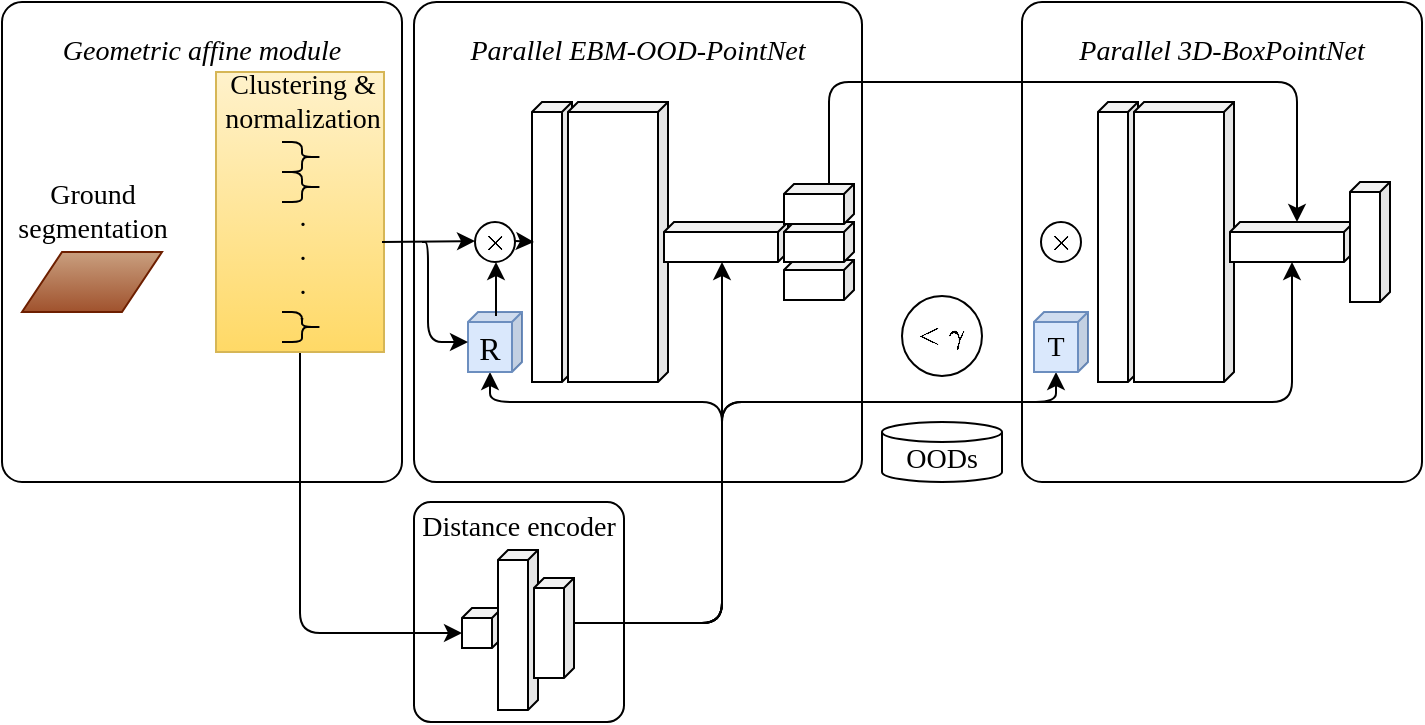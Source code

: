 <mxfile version="17.5.0" type="github">
  <diagram id="GZbshFFZDwSNXqe_PybA" name="Page-1">
    <mxGraphModel dx="1350" dy="793" grid="1" gridSize="10" guides="1" tooltips="1" connect="1" arrows="1" fold="1" page="1" pageScale="1" pageWidth="827" pageHeight="1169" math="1" shadow="0">
      <root>
        <mxCell id="0" />
        <mxCell id="1" parent="0" />
        <mxCell id="l7Pvp1b1g0So3MUCpbeX-27" value="&lt;div&gt;Distance encoder&lt;/div&gt;&lt;div&gt;&lt;br&gt;&lt;/div&gt;&lt;div&gt;&lt;br&gt;&lt;/div&gt;&lt;div&gt;&lt;br&gt;&lt;/div&gt;&lt;div&gt;&lt;br&gt;&lt;/div&gt;&lt;div&gt;&lt;br&gt;&lt;/div&gt;" style="rounded=1;whiteSpace=wrap;html=1;fontFamily=Times New Roman;fontSize=14;gradientColor=none;gradientDirection=north;arcSize=8;" vertex="1" parent="1">
          <mxGeometry x="266" y="260" width="105" height="110" as="geometry" />
        </mxCell>
        <mxCell id="Kx8_sQ4NVTLF2Z_cxWmw-4" value="&lt;div&gt;&lt;i&gt;&lt;font style=&quot;font-size: 14px&quot;&gt;&lt;font face=&quot;Times New Roman&quot;&gt;Parallel 3D-BoxPointNet&lt;br&gt;&lt;/font&gt;&lt;/font&gt;&lt;/i&gt;&lt;/div&gt;&lt;div&gt;&lt;i&gt;&lt;font size=&quot;3&quot;&gt;&lt;font face=&quot;Times New Roman&quot;&gt;&lt;br&gt;&lt;/font&gt;&lt;/font&gt;&lt;/i&gt;&lt;/div&gt;&lt;div&gt;&lt;i&gt;&lt;font size=&quot;3&quot;&gt;&lt;font face=&quot;Times New Roman&quot;&gt;&lt;br&gt;&lt;/font&gt;&lt;/font&gt;&lt;/i&gt;&lt;/div&gt;&lt;div&gt;&lt;i&gt;&lt;font size=&quot;3&quot;&gt;&lt;font face=&quot;Times New Roman&quot;&gt;&lt;br&gt;&lt;/font&gt;&lt;/font&gt;&lt;/i&gt;&lt;/div&gt;&lt;div&gt;&lt;i&gt;&lt;font size=&quot;3&quot;&gt;&lt;font face=&quot;Times New Roman&quot;&gt;&lt;br&gt;&lt;/font&gt;&lt;/font&gt;&lt;/i&gt;&lt;/div&gt;&lt;div&gt;&lt;i&gt;&lt;font size=&quot;3&quot;&gt;&lt;font face=&quot;Times New Roman&quot;&gt;&lt;br&gt;&lt;/font&gt;&lt;/font&gt;&lt;/i&gt;&lt;/div&gt;&lt;div&gt;&lt;i&gt;&lt;font size=&quot;3&quot;&gt;&lt;font face=&quot;Times New Roman&quot;&gt;&lt;br&gt;&lt;/font&gt;&lt;/font&gt;&lt;/i&gt;&lt;/div&gt;&lt;div&gt;&lt;i&gt;&lt;font size=&quot;3&quot;&gt;&lt;font face=&quot;Times New Roman&quot;&gt;&lt;br&gt;&lt;/font&gt;&lt;/font&gt;&lt;/i&gt;&lt;/div&gt;&lt;div&gt;&lt;i&gt;&lt;font size=&quot;3&quot;&gt;&lt;font face=&quot;Times New Roman&quot;&gt;&lt;br&gt;&lt;/font&gt;&lt;/font&gt;&lt;/i&gt;&lt;/div&gt;&lt;div&gt;&lt;i&gt;&lt;font size=&quot;3&quot;&gt;&lt;font face=&quot;Times New Roman&quot;&gt;&lt;br&gt;&lt;/font&gt;&lt;/font&gt;&lt;/i&gt;&lt;/div&gt;&lt;div&gt;&lt;i&gt;&lt;font size=&quot;3&quot;&gt;&lt;font face=&quot;Times New Roman&quot;&gt;&lt;br&gt;&lt;/font&gt;&lt;/font&gt;&lt;/i&gt;&lt;/div&gt;" style="rounded=1;whiteSpace=wrap;html=1;arcSize=5;strokeWidth=1;perimeterSpacing=0;" parent="1" vertex="1">
          <mxGeometry x="570" y="10" width="200" height="240" as="geometry" />
        </mxCell>
        <mxCell id="Kx8_sQ4NVTLF2Z_cxWmw-3" value="&lt;div&gt;&lt;i&gt;&lt;font style=&quot;font-size: 14px&quot;&gt;&lt;font face=&quot;Times New Roman&quot;&gt;Parallel EBM-OOD-PointNet&lt;br&gt;&lt;/font&gt;&lt;/font&gt;&lt;/i&gt;&lt;/div&gt;&lt;div&gt;&lt;i&gt;&lt;font size=&quot;3&quot;&gt;&lt;font face=&quot;Times New Roman&quot;&gt;&lt;br&gt;&lt;/font&gt;&lt;/font&gt;&lt;/i&gt;&lt;/div&gt;&lt;div&gt;&lt;i&gt;&lt;font size=&quot;3&quot;&gt;&lt;font face=&quot;Times New Roman&quot;&gt;&lt;br&gt;&lt;/font&gt;&lt;/font&gt;&lt;/i&gt;&lt;/div&gt;&lt;div&gt;&lt;i&gt;&lt;font size=&quot;3&quot;&gt;&lt;font face=&quot;Times New Roman&quot;&gt;&lt;br&gt;&lt;/font&gt;&lt;/font&gt;&lt;/i&gt;&lt;/div&gt;&lt;div&gt;&lt;i&gt;&lt;font size=&quot;3&quot;&gt;&lt;font face=&quot;Times New Roman&quot;&gt;&lt;br&gt;&lt;/font&gt;&lt;/font&gt;&lt;/i&gt;&lt;/div&gt;&lt;div&gt;&lt;i&gt;&lt;font size=&quot;3&quot;&gt;&lt;font face=&quot;Times New Roman&quot;&gt;&lt;br&gt;&lt;/font&gt;&lt;/font&gt;&lt;/i&gt;&lt;/div&gt;&lt;div&gt;&lt;i&gt;&lt;font size=&quot;3&quot;&gt;&lt;font face=&quot;Times New Roman&quot;&gt;&lt;br&gt;&lt;/font&gt;&lt;/font&gt;&lt;/i&gt;&lt;/div&gt;&lt;div&gt;&lt;i&gt;&lt;font size=&quot;3&quot;&gt;&lt;font face=&quot;Times New Roman&quot;&gt;&lt;br&gt;&lt;/font&gt;&lt;/font&gt;&lt;/i&gt;&lt;/div&gt;&lt;div&gt;&lt;i&gt;&lt;font size=&quot;3&quot;&gt;&lt;font face=&quot;Times New Roman&quot;&gt;&lt;br&gt;&lt;/font&gt;&lt;/font&gt;&lt;/i&gt;&lt;/div&gt;&lt;div&gt;&lt;i&gt;&lt;font size=&quot;3&quot;&gt;&lt;font face=&quot;Times New Roman&quot;&gt;&lt;br&gt;&lt;/font&gt;&lt;/font&gt;&lt;/i&gt;&lt;/div&gt;&lt;div&gt;&lt;i&gt;&lt;font size=&quot;3&quot;&gt;&lt;font face=&quot;Times New Roman&quot;&gt;&lt;br&gt;&lt;/font&gt;&lt;/font&gt;&lt;/i&gt;&lt;/div&gt;" style="rounded=1;whiteSpace=wrap;html=1;arcSize=5;strokeWidth=1;perimeterSpacing=0;" parent="1" vertex="1">
          <mxGeometry x="266" y="10" width="224" height="240" as="geometry" />
        </mxCell>
        <mxCell id="l7Pvp1b1g0So3MUCpbeX-33" style="edgeStyle=orthogonalEdgeStyle;rounded=1;orthogonalLoop=1;jettySize=auto;html=1;exitX=0;exitY=0;exitDx=0;exitDy=22.5;entryX=0;entryY=0;entryDx=16;entryDy=30;entryPerimeter=0;fontFamily=Times New Roman;fontSize=14;strokeWidth=1;exitPerimeter=0;" edge="1" parent="1" source="l7Pvp1b1g0So3MUCpbeX-25" target="l7Pvp1b1g0So3MUCpbeX-8">
          <mxGeometry relative="1" as="geometry">
            <Array as="points">
              <mxPoint x="420" y="321" />
              <mxPoint x="420" y="210" />
              <mxPoint x="304" y="210" />
            </Array>
          </mxGeometry>
        </mxCell>
        <mxCell id="l7Pvp1b1g0So3MUCpbeX-34" style="edgeStyle=orthogonalEdgeStyle;rounded=1;orthogonalLoop=1;jettySize=auto;html=1;exitX=0;exitY=0;exitDx=0;exitDy=22.5;fontFamily=Times New Roman;fontSize=14;strokeWidth=1;exitPerimeter=0;" edge="1" parent="1" source="l7Pvp1b1g0So3MUCpbeX-25" target="l7Pvp1b1g0So3MUCpbeX-4">
          <mxGeometry relative="1" as="geometry">
            <Array as="points">
              <mxPoint x="420" y="321" />
            </Array>
          </mxGeometry>
        </mxCell>
        <mxCell id="l7Pvp1b1g0So3MUCpbeX-35" style="edgeStyle=orthogonalEdgeStyle;rounded=1;orthogonalLoop=1;jettySize=auto;html=1;exitX=0;exitY=0;exitDx=0;exitDy=22.5;entryX=0;entryY=0;entryDx=16;entryDy=30;entryPerimeter=0;fontFamily=Times New Roman;fontSize=14;strokeWidth=1;exitPerimeter=0;" edge="1" parent="1" source="l7Pvp1b1g0So3MUCpbeX-25" target="l7Pvp1b1g0So3MUCpbeX-15">
          <mxGeometry relative="1" as="geometry">
            <Array as="points">
              <mxPoint x="420" y="321" />
              <mxPoint x="420" y="210" />
              <mxPoint x="587" y="210" />
            </Array>
          </mxGeometry>
        </mxCell>
        <mxCell id="l7Pvp1b1g0So3MUCpbeX-36" style="edgeStyle=orthogonalEdgeStyle;rounded=1;orthogonalLoop=1;jettySize=auto;html=1;exitX=0;exitY=0;exitDx=0;exitDy=22.5;fontFamily=Times New Roman;fontSize=14;strokeWidth=1;exitPerimeter=0;" edge="1" parent="1" source="l7Pvp1b1g0So3MUCpbeX-25" target="l7Pvp1b1g0So3MUCpbeX-11">
          <mxGeometry relative="1" as="geometry">
            <Array as="points">
              <mxPoint x="420" y="321" />
              <mxPoint x="420" y="210" />
              <mxPoint x="705" y="210" />
            </Array>
          </mxGeometry>
        </mxCell>
        <mxCell id="Kx8_sQ4NVTLF2Z_cxWmw-1" value="&lt;div&gt;&lt;i&gt;&lt;font style=&quot;font-size: 14px&quot;&gt;&lt;font face=&quot;Times New Roman&quot;&gt;Geometric affine module&lt;/font&gt;&lt;/font&gt;&lt;/i&gt;&lt;/div&gt;&lt;div&gt;&lt;font size=&quot;3&quot;&gt;&lt;font face=&quot;Times New Roman&quot;&gt;&lt;br&gt;&lt;/font&gt;&lt;/font&gt;&lt;/div&gt;&lt;div&gt;&lt;font size=&quot;3&quot;&gt;&lt;font face=&quot;Times New Roman&quot;&gt;&lt;br&gt;&lt;/font&gt;&lt;/font&gt;&lt;/div&gt;&lt;div&gt;&lt;font size=&quot;3&quot;&gt;&lt;font face=&quot;Times New Roman&quot;&gt;&lt;br&gt;&lt;/font&gt;&lt;/font&gt;&lt;/div&gt;&lt;div&gt;&lt;font size=&quot;3&quot;&gt;&lt;font face=&quot;Times New Roman&quot;&gt;&lt;br&gt;&lt;/font&gt;&lt;/font&gt;&lt;/div&gt;&lt;div&gt;&lt;font size=&quot;3&quot;&gt;&lt;font face=&quot;Times New Roman&quot;&gt;&lt;br&gt;&lt;/font&gt;&lt;/font&gt;&lt;/div&gt;&lt;div&gt;&lt;font size=&quot;3&quot;&gt;&lt;font face=&quot;Times New Roman&quot;&gt;&lt;br&gt;&lt;/font&gt;&lt;/font&gt;&lt;/div&gt;&lt;div&gt;&lt;font size=&quot;3&quot;&gt;&lt;font face=&quot;Times New Roman&quot;&gt;&lt;br&gt;&lt;/font&gt;&lt;/font&gt;&lt;/div&gt;&lt;div&gt;&lt;font size=&quot;3&quot;&gt;&lt;font face=&quot;Times New Roman&quot;&gt;&lt;br&gt;&lt;/font&gt;&lt;/font&gt;&lt;/div&gt;&lt;div&gt;&lt;font size=&quot;3&quot;&gt;&lt;font face=&quot;Times New Roman&quot;&gt;&lt;br&gt;&lt;/font&gt;&lt;/font&gt;&lt;/div&gt;&lt;div&gt;&lt;font size=&quot;3&quot;&gt;&lt;font face=&quot;Times New Roman&quot;&gt;&lt;br&gt;&lt;/font&gt;&lt;/font&gt;&lt;/div&gt;" style="rounded=1;whiteSpace=wrap;html=1;arcSize=5;strokeWidth=1;perimeterSpacing=0;" parent="1" vertex="1">
          <mxGeometry x="60" y="10" width="200" height="240" as="geometry" />
        </mxCell>
        <mxCell id="l7Pvp1b1g0So3MUCpbeX-40" style="edgeStyle=orthogonalEdgeStyle;rounded=1;orthogonalLoop=1;jettySize=auto;html=1;exitX=0.5;exitY=1;exitDx=0;exitDy=0;entryX=0;entryY=0;entryDx=20;entryDy=12.5;entryPerimeter=0;fontFamily=Times New Roman;fontSize=14;strokeWidth=1;" edge="1" parent="1" source="Kx8_sQ4NVTLF2Z_cxWmw-23" target="l7Pvp1b1g0So3MUCpbeX-23">
          <mxGeometry relative="1" as="geometry" />
        </mxCell>
        <mxCell id="Kx8_sQ4NVTLF2Z_cxWmw-23" value="" style="rounded=0;whiteSpace=wrap;html=1;fontFamily=Times New Roman;fontSize=14;strokeWidth=1;fillColor=#fff2cc;gradientColor=#ffd966;strokeColor=#d6b656;" parent="1" vertex="1">
          <mxGeometry x="167" y="45" width="84" height="140" as="geometry" />
        </mxCell>
        <mxCell id="Kx8_sQ4NVTLF2Z_cxWmw-5" value="OODs" style="shape=cylinder3;whiteSpace=wrap;html=1;boundedLbl=1;backgroundOutline=1;size=5;fontFamily=Times New Roman;fontSize=14;strokeWidth=1;" parent="1" vertex="1">
          <mxGeometry x="500" y="220" width="60" height="30" as="geometry" />
        </mxCell>
        <mxCell id="Kx8_sQ4NVTLF2Z_cxWmw-6" value="" style="shape=parallelogram;perimeter=parallelogramPerimeter;whiteSpace=wrap;html=1;fixedSize=1;fontFamily=Times New Roman;fontSize=14;strokeWidth=1;fillColor=#a0522d;strokeColor=#6D1F00;fontColor=#ffffff;gradientColor=#C99F7F;gradientDirection=north;" parent="1" vertex="1">
          <mxGeometry x="70" y="135" width="70" height="30" as="geometry" />
        </mxCell>
        <mxCell id="Kx8_sQ4NVTLF2Z_cxWmw-7" value="&lt;div&gt;&lt;font style=&quot;font-size: 14px&quot;&gt;Ground&lt;br&gt;&lt;/font&gt;&lt;/div&gt;&lt;div&gt;&lt;font style=&quot;font-size: 12px&quot;&gt;&lt;font style=&quot;font-size: 14px&quot;&gt;segmentation&lt;/font&gt;&lt;br&gt;&lt;/font&gt;&lt;/div&gt;" style="text;html=1;resizable=0;autosize=1;align=center;verticalAlign=middle;points=[];fillColor=none;strokeColor=none;rounded=0;fontFamily=Times New Roman;fontSize=14;" parent="1" vertex="1">
          <mxGeometry x="60" y="95" width="90" height="40" as="geometry" />
        </mxCell>
        <mxCell id="Kx8_sQ4NVTLF2Z_cxWmw-10" value="" style="shape=curlyBracket;whiteSpace=wrap;html=1;rounded=1;flipH=1;fontFamily=Times New Roman;fontSize=14;strokeWidth=1;" parent="1" vertex="1">
          <mxGeometry x="200" y="80" width="20" height="15" as="geometry" />
        </mxCell>
        <mxCell id="Kx8_sQ4NVTLF2Z_cxWmw-17" value="&lt;div&gt;.&lt;/div&gt;&lt;div&gt;.&lt;/div&gt;&lt;div&gt;.&lt;br&gt;&lt;/div&gt;" style="text;html=1;resizable=0;autosize=1;align=center;verticalAlign=middle;points=[];fillColor=none;strokeColor=none;rounded=0;fontFamily=Times New Roman;fontSize=14;" parent="1" vertex="1">
          <mxGeometry x="200" y="105" width="20" height="60" as="geometry" />
        </mxCell>
        <mxCell id="Kx8_sQ4NVTLF2Z_cxWmw-18" value="&lt;div&gt;Clustering &amp;amp; &lt;br&gt;&lt;/div&gt;&lt;div&gt;normalization&lt;br&gt;&lt;/div&gt;" style="text;html=1;resizable=0;autosize=1;align=center;verticalAlign=middle;points=[];fillColor=none;strokeColor=none;rounded=0;fontFamily=Times New Roman;fontSize=14;" parent="1" vertex="1">
          <mxGeometry x="165" y="40" width="90" height="40" as="geometry" />
        </mxCell>
        <mxCell id="Kx8_sQ4NVTLF2Z_cxWmw-19" value="" style="shape=curlyBracket;whiteSpace=wrap;html=1;rounded=1;flipH=1;fontFamily=Times New Roman;fontSize=14;strokeWidth=1;size=0.5;" parent="1" vertex="1">
          <mxGeometry x="200" y="95" width="20" height="15" as="geometry" />
        </mxCell>
        <mxCell id="Kx8_sQ4NVTLF2Z_cxWmw-22" value="&#39;" style="shape=curlyBracket;whiteSpace=wrap;html=1;rounded=1;flipH=1;fontFamily=Times New Roman;fontSize=14;strokeWidth=1;size=0.5;" parent="1" vertex="1">
          <mxGeometry x="200" y="165" width="20" height="15" as="geometry" />
        </mxCell>
        <mxCell id="l7Pvp1b1g0So3MUCpbeX-1" value="" style="shape=cube;whiteSpace=wrap;html=1;boundedLbl=1;backgroundOutline=1;darkOpacity=0.05;darkOpacity2=0.1;flipH=1;size=5;" vertex="1" parent="1">
          <mxGeometry x="325" y="60" width="20" height="140" as="geometry" />
        </mxCell>
        <mxCell id="l7Pvp1b1g0So3MUCpbeX-2" value="" style="shape=cube;whiteSpace=wrap;html=1;boundedLbl=1;backgroundOutline=1;darkOpacity=0.05;darkOpacity2=0.1;flipH=1;size=5;" vertex="1" parent="1">
          <mxGeometry x="343" y="60" width="50" height="140" as="geometry" />
        </mxCell>
        <mxCell id="l7Pvp1b1g0So3MUCpbeX-4" value="" style="shape=cube;whiteSpace=wrap;html=1;boundedLbl=1;backgroundOutline=1;darkOpacity=0.05;darkOpacity2=0.1;flipH=1;size=5;" vertex="1" parent="1">
          <mxGeometry x="391" y="120" width="62" height="20" as="geometry" />
        </mxCell>
        <mxCell id="l7Pvp1b1g0So3MUCpbeX-6" value="" style="shape=cube;whiteSpace=wrap;html=1;boundedLbl=1;backgroundOutline=1;darkOpacity=0.05;darkOpacity2=0.1;flipH=1;size=5;" vertex="1" parent="1">
          <mxGeometry x="451" y="139" width="35" height="20" as="geometry" />
        </mxCell>
        <mxCell id="l7Pvp1b1g0So3MUCpbeX-38" style="edgeStyle=orthogonalEdgeStyle;rounded=1;orthogonalLoop=1;jettySize=auto;html=1;exitX=0;exitY=0;exitDx=12.5;exitDy=0;exitPerimeter=0;entryX=0;entryY=0;entryDx=28.5;entryDy=0;entryPerimeter=0;fontFamily=Times New Roman;fontSize=14;strokeWidth=1;" edge="1" parent="1" source="l7Pvp1b1g0So3MUCpbeX-7" target="l7Pvp1b1g0So3MUCpbeX-11">
          <mxGeometry relative="1" as="geometry">
            <Array as="points">
              <mxPoint x="474" y="50" />
              <mxPoint x="708" y="50" />
            </Array>
          </mxGeometry>
        </mxCell>
        <mxCell id="l7Pvp1b1g0So3MUCpbeX-8" value="&lt;font face=&quot;Times New Roman&quot;&gt;&lt;font size=&quot;3&quot;&gt;R&lt;/font&gt;&lt;/font&gt;" style="shape=cube;whiteSpace=wrap;html=1;boundedLbl=1;backgroundOutline=1;darkOpacity=0.05;darkOpacity2=0.1;flipH=1;size=5;fillColor=#dae8fc;strokeColor=#6c8ebf;" vertex="1" parent="1">
          <mxGeometry x="293" y="165" width="27" height="30" as="geometry" />
        </mxCell>
        <mxCell id="l7Pvp1b1g0So3MUCpbeX-9" value="" style="shape=cube;whiteSpace=wrap;html=1;boundedLbl=1;backgroundOutline=1;darkOpacity=0.05;darkOpacity2=0.1;flipH=1;size=5;" vertex="1" parent="1">
          <mxGeometry x="608" y="60" width="20" height="140" as="geometry" />
        </mxCell>
        <mxCell id="l7Pvp1b1g0So3MUCpbeX-10" value="" style="shape=cube;whiteSpace=wrap;html=1;boundedLbl=1;backgroundOutline=1;darkOpacity=0.05;darkOpacity2=0.1;flipH=1;size=5;" vertex="1" parent="1">
          <mxGeometry x="626" y="60" width="50" height="140" as="geometry" />
        </mxCell>
        <mxCell id="l7Pvp1b1g0So3MUCpbeX-11" value="" style="shape=cube;whiteSpace=wrap;html=1;boundedLbl=1;backgroundOutline=1;darkOpacity=0.05;darkOpacity2=0.1;flipH=1;size=5;" vertex="1" parent="1">
          <mxGeometry x="674" y="120" width="62" height="20" as="geometry" />
        </mxCell>
        <mxCell id="l7Pvp1b1g0So3MUCpbeX-15" value="&lt;font style=&quot;font-size: 14px&quot; face=&quot;Times New Roman&quot;&gt;T&lt;/font&gt;" style="shape=cube;whiteSpace=wrap;html=1;boundedLbl=1;backgroundOutline=1;darkOpacity=0.05;darkOpacity2=0.1;flipH=1;size=5;fillColor=#dae8fc;strokeColor=#6c8ebf;" vertex="1" parent="1">
          <mxGeometry x="576" y="165" width="27" height="30" as="geometry" />
        </mxCell>
        <mxCell id="l7Pvp1b1g0So3MUCpbeX-16" value="" style="shape=cube;whiteSpace=wrap;html=1;boundedLbl=1;backgroundOutline=1;darkOpacity=0.05;darkOpacity2=0.1;flipH=1;size=5;" vertex="1" parent="1">
          <mxGeometry x="734" y="100" width="20" height="60" as="geometry" />
        </mxCell>
        <mxCell id="l7Pvp1b1g0So3MUCpbeX-19" value="$$&amp;lt; \gamma$$" style="ellipse;whiteSpace=wrap;html=1;aspect=fixed;fontFamily=Times New Roman;fontSize=14;" vertex="1" parent="1">
          <mxGeometry x="510" y="157" width="40" height="40" as="geometry" />
        </mxCell>
        <mxCell id="l7Pvp1b1g0So3MUCpbeX-23" value="" style="shape=cube;whiteSpace=wrap;html=1;boundedLbl=1;backgroundOutline=1;darkOpacity=0.05;darkOpacity2=0.1;flipH=1;size=5;" vertex="1" parent="1">
          <mxGeometry x="290" y="313" width="20" height="20" as="geometry" />
        </mxCell>
        <mxCell id="l7Pvp1b1g0So3MUCpbeX-24" value="" style="shape=cube;whiteSpace=wrap;html=1;boundedLbl=1;backgroundOutline=1;darkOpacity=0.05;darkOpacity2=0.1;flipH=1;size=5;gradientColor=none;gradientDirection=north;" vertex="1" parent="1">
          <mxGeometry x="308" y="284" width="20" height="80" as="geometry" />
        </mxCell>
        <mxCell id="l7Pvp1b1g0So3MUCpbeX-25" value="" style="shape=cube;whiteSpace=wrap;html=1;boundedLbl=1;backgroundOutline=1;darkOpacity=0.05;darkOpacity2=0.1;flipH=1;size=5;" vertex="1" parent="1">
          <mxGeometry x="326" y="298" width="20" height="50" as="geometry" />
        </mxCell>
        <mxCell id="l7Pvp1b1g0So3MUCpbeX-42" value="&lt;div&gt;$$\times$$&lt;/div&gt;" style="ellipse;whiteSpace=wrap;html=1;aspect=fixed;fontFamily=Times New Roman;fontSize=14;gradientColor=none;gradientDirection=north;" vertex="1" parent="1">
          <mxGeometry x="296.5" y="120" width="20" height="20" as="geometry" />
        </mxCell>
        <mxCell id="l7Pvp1b1g0So3MUCpbeX-43" value="&lt;div&gt;$$\times$$&lt;/div&gt;" style="ellipse;whiteSpace=wrap;html=1;aspect=fixed;fontFamily=Times New Roman;fontSize=14;gradientColor=none;gradientDirection=north;" vertex="1" parent="1">
          <mxGeometry x="579.5" y="120" width="20" height="20" as="geometry" />
        </mxCell>
        <mxCell id="l7Pvp1b1g0So3MUCpbeX-47" value="" style="endArrow=classic;html=1;rounded=1;fontFamily=Times New Roman;fontSize=14;strokeWidth=1;fillColor=default;" edge="1" parent="1">
          <mxGeometry width="50" height="50" relative="1" as="geometry">
            <mxPoint x="250" y="130" as="sourcePoint" />
            <mxPoint x="296.5" y="129.5" as="targetPoint" />
          </mxGeometry>
        </mxCell>
        <mxCell id="l7Pvp1b1g0So3MUCpbeX-48" value="" style="endArrow=classic;html=1;rounded=1;fontFamily=Times New Roman;fontSize=14;strokeWidth=1;fillColor=default;edgeStyle=orthogonalEdgeStyle;" edge="1" parent="1">
          <mxGeometry width="50" height="50" relative="1" as="geometry">
            <mxPoint x="270" y="130" as="sourcePoint" />
            <mxPoint x="293" y="180" as="targetPoint" />
            <Array as="points">
              <mxPoint x="273" y="180" />
            </Array>
          </mxGeometry>
        </mxCell>
        <mxCell id="l7Pvp1b1g0So3MUCpbeX-49" value="" style="endArrow=classic;html=1;rounded=1;fontFamily=Times New Roman;fontSize=14;strokeWidth=1;fillColor=default;" edge="1" parent="1">
          <mxGeometry width="50" height="50" relative="1" as="geometry">
            <mxPoint x="307" y="167" as="sourcePoint" />
            <mxPoint x="307" y="140" as="targetPoint" />
          </mxGeometry>
        </mxCell>
        <mxCell id="l7Pvp1b1g0So3MUCpbeX-50" value="" style="endArrow=classic;html=1;rounded=1;fontFamily=Times New Roman;fontSize=14;strokeWidth=1;fillColor=default;" edge="1" parent="1">
          <mxGeometry width="50" height="50" relative="1" as="geometry">
            <mxPoint x="316.5" y="129.5" as="sourcePoint" />
            <mxPoint x="326" y="130" as="targetPoint" />
          </mxGeometry>
        </mxCell>
        <mxCell id="l7Pvp1b1g0So3MUCpbeX-5" value="" style="shape=cube;whiteSpace=wrap;html=1;boundedLbl=1;backgroundOutline=1;darkOpacity=0.05;darkOpacity2=0.1;flipH=1;size=5;" vertex="1" parent="1">
          <mxGeometry x="451" y="120" width="35" height="20" as="geometry" />
        </mxCell>
        <mxCell id="l7Pvp1b1g0So3MUCpbeX-7" value="" style="shape=cube;whiteSpace=wrap;html=1;boundedLbl=1;backgroundOutline=1;darkOpacity=0.05;darkOpacity2=0.1;flipH=1;size=5;" vertex="1" parent="1">
          <mxGeometry x="451" y="101" width="35" height="20" as="geometry" />
        </mxCell>
      </root>
    </mxGraphModel>
  </diagram>
</mxfile>

